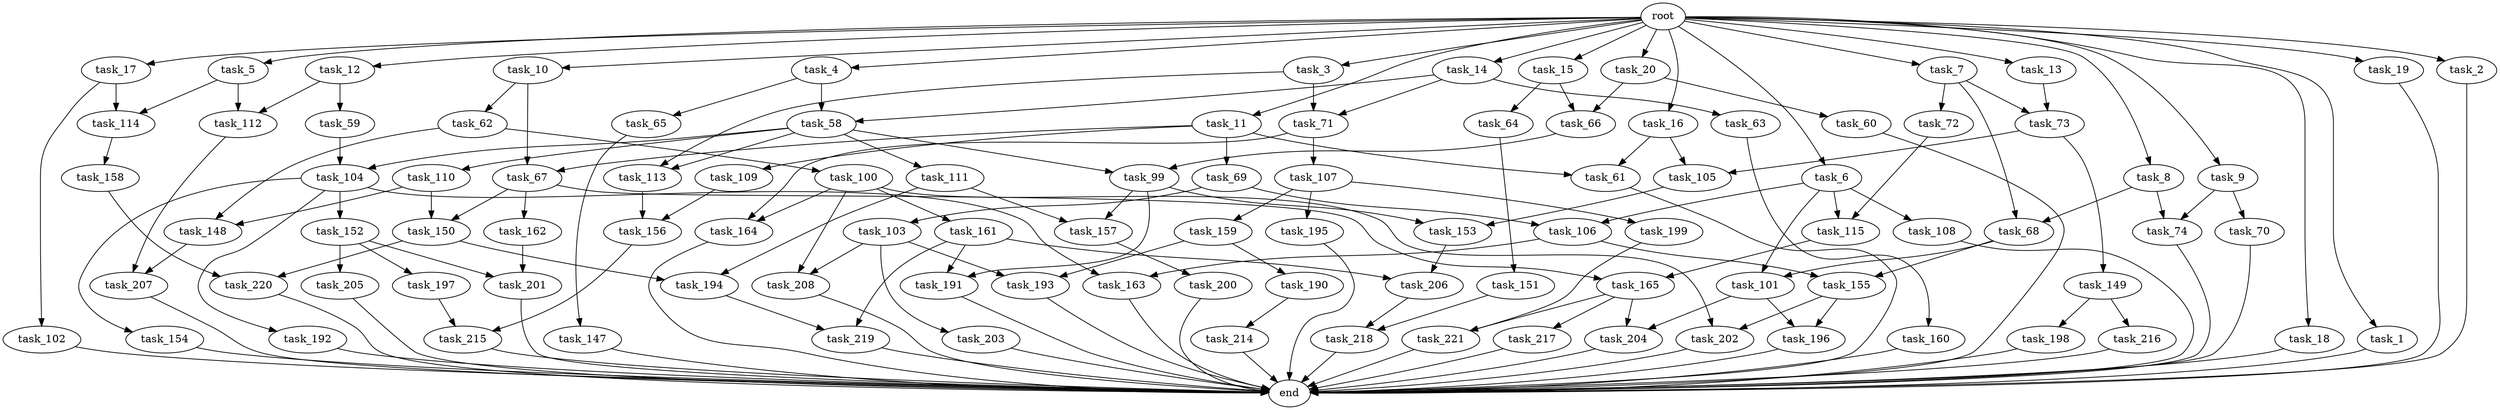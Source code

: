 digraph G {
  task_105 [size="523986010112.000000"];
  task_163 [size="1408749273088.000000"];
  task_15 [size="1024.000000"];
  task_102 [size="214748364800.000000"];
  task_206 [size="618475290624.000000"];
  task_207 [size="833223655424.000000"];
  task_153 [size="910533066752.000000"];
  task_191 [size="1005022347264.000000"];
  task_7 [size="1024.000000"];
  task_104 [size="1391569403904.000000"];
  task_220 [size="352187318272.000000"];
  task_197 [size="420906795008.000000"];
  task_214 [size="309237645312.000000"];
  task_154 [size="858993459200.000000"];
  task_106 [size="584115552256.000000"];
  task_204 [size="773094113280.000000"];
  task_155 [size="687194767360.000000"];
  task_9 [size="1024.000000"];
  task_196 [size="730144440320.000000"];
  task_216 [size="549755813888.000000"];
  task_112 [size="292057776128.000000"];
  task_147 [size="34359738368.000000"];
  task_59 [size="214748364800.000000"];
  task_164 [size="171798691840.000000"];
  task_217 [size="77309411328.000000"];
  task_73 [size="558345748480.000000"];
  task_64 [size="858993459200.000000"];
  task_198 [size="549755813888.000000"];
  task_65 [size="695784701952.000000"];
  task_150 [size="1554778161152.000000"];
  task_18 [size="1024.000000"];
  task_159 [size="34359738368.000000"];
  task_63 [size="309237645312.000000"];
  task_68 [size="446676598784.000000"];
  task_115 [size="343597383680.000000"];
  task_58 [size="1005022347264.000000"];
  task_160 [size="77309411328.000000"];
  task_190 [size="420906795008.000000"];
  task_61 [size="523986010112.000000"];
  task_11 [size="1024.000000"];
  task_1 [size="1024.000000"];
  task_165 [size="996432412672.000000"];
  task_157 [size="1245540515840.000000"];
  task_109 [size="309237645312.000000"];
  task_201 [size="970662608896.000000"];
  task_69 [size="309237645312.000000"];
  task_162 [size="858993459200.000000"];
  task_99 [size="730144440320.000000"];
  task_156 [size="833223655424.000000"];
  task_20 [size="1024.000000"];
  task_194 [size="764504178688.000000"];
  task_62 [size="77309411328.000000"];
  task_66 [size="1408749273088.000000"];
  task_148 [size="1391569403904.000000"];
  task_161 [size="137438953472.000000"];
  task_19 [size="1024.000000"];
  task_195 [size="34359738368.000000"];
  end [size="0.000000"];
  task_192 [size="858993459200.000000"];
  task_4 [size="1024.000000"];
  task_60 [size="549755813888.000000"];
  task_10 [size="1024.000000"];
  task_193 [size="635655159808.000000"];
  task_158 [size="858993459200.000000"];
  task_8 [size="1024.000000"];
  task_100 [size="695784701952.000000"];
  task_70 [size="34359738368.000000"];
  task_71 [size="730144440320.000000"];
  task_67 [size="386547056640.000000"];
  task_14 [size="1024.000000"];
  task_12 [size="1024.000000"];
  task_13 [size="1024.000000"];
  task_108 [size="34359738368.000000"];
  task_3 [size="1024.000000"];
  task_114 [size="292057776128.000000"];
  task_218 [size="1554778161152.000000"];
  task_103 [size="549755813888.000000"];
  task_113 [size="1116691496960.000000"];
  task_6 [size="1024.000000"];
  task_203 [size="214748364800.000000"];
  task_2 [size="1024.000000"];
  task_221 [size="214748364800.000000"];
  task_219 [size="730144440320.000000"];
  task_107 [size="34359738368.000000"];
  task_72 [size="137438953472.000000"];
  task_74 [size="343597383680.000000"];
  task_149 [size="309237645312.000000"];
  task_17 [size="1024.000000"];
  task_202 [size="171798691840.000000"];
  task_200 [size="77309411328.000000"];
  root [size="0.000000"];
  task_205 [size="420906795008.000000"];
  task_111 [size="695784701952.000000"];
  task_101 [size="171798691840.000000"];
  task_16 [size="1024.000000"];
  task_199 [size="34359738368.000000"];
  task_152 [size="858993459200.000000"];
  task_5 [size="1024.000000"];
  task_215 [size="687194767360.000000"];
  task_110 [size="695784701952.000000"];
  task_208 [size="352187318272.000000"];
  task_151 [size="137438953472.000000"];

  task_105 -> task_153 [size="209715200.000000"];
  task_163 -> end [size="1.000000"];
  task_15 -> task_66 [size="838860800.000000"];
  task_15 -> task_64 [size="838860800.000000"];
  task_102 -> end [size="1.000000"];
  task_206 -> task_218 [size="838860800.000000"];
  task_207 -> end [size="1.000000"];
  task_153 -> task_206 [size="301989888.000000"];
  task_191 -> end [size="1.000000"];
  task_7 -> task_68 [size="134217728.000000"];
  task_7 -> task_73 [size="134217728.000000"];
  task_7 -> task_72 [size="134217728.000000"];
  task_104 -> task_163 [size="838860800.000000"];
  task_104 -> task_192 [size="838860800.000000"];
  task_104 -> task_154 [size="838860800.000000"];
  task_104 -> task_152 [size="838860800.000000"];
  task_220 -> end [size="1.000000"];
  task_197 -> task_215 [size="134217728.000000"];
  task_214 -> end [size="1.000000"];
  task_154 -> end [size="1.000000"];
  task_106 -> task_163 [size="536870912.000000"];
  task_106 -> task_155 [size="536870912.000000"];
  task_204 -> end [size="1.000000"];
  task_155 -> task_196 [size="33554432.000000"];
  task_155 -> task_202 [size="33554432.000000"];
  task_9 -> task_70 [size="33554432.000000"];
  task_9 -> task_74 [size="33554432.000000"];
  task_196 -> end [size="1.000000"];
  task_216 -> end [size="1.000000"];
  task_112 -> task_207 [size="134217728.000000"];
  task_147 -> end [size="1.000000"];
  task_59 -> task_104 [size="679477248.000000"];
  task_164 -> end [size="1.000000"];
  task_217 -> end [size="1.000000"];
  task_73 -> task_149 [size="301989888.000000"];
  task_73 -> task_105 [size="301989888.000000"];
  task_64 -> task_151 [size="134217728.000000"];
  task_198 -> end [size="1.000000"];
  task_65 -> task_147 [size="33554432.000000"];
  task_150 -> task_220 [size="209715200.000000"];
  task_150 -> task_194 [size="209715200.000000"];
  task_18 -> end [size="1.000000"];
  task_159 -> task_193 [size="411041792.000000"];
  task_159 -> task_190 [size="411041792.000000"];
  task_63 -> task_160 [size="75497472.000000"];
  task_68 -> task_101 [size="134217728.000000"];
  task_68 -> task_155 [size="134217728.000000"];
  task_115 -> task_165 [size="134217728.000000"];
  task_58 -> task_110 [size="679477248.000000"];
  task_58 -> task_104 [size="679477248.000000"];
  task_58 -> task_99 [size="679477248.000000"];
  task_58 -> task_113 [size="679477248.000000"];
  task_58 -> task_111 [size="679477248.000000"];
  task_160 -> end [size="1.000000"];
  task_190 -> task_214 [size="301989888.000000"];
  task_61 -> end [size="1.000000"];
  task_11 -> task_109 [size="301989888.000000"];
  task_11 -> task_67 [size="301989888.000000"];
  task_11 -> task_61 [size="301989888.000000"];
  task_11 -> task_69 [size="301989888.000000"];
  task_1 -> end [size="1.000000"];
  task_165 -> task_204 [size="75497472.000000"];
  task_165 -> task_217 [size="75497472.000000"];
  task_165 -> task_221 [size="75497472.000000"];
  task_157 -> task_200 [size="75497472.000000"];
  task_109 -> task_156 [size="134217728.000000"];
  task_201 -> end [size="1.000000"];
  task_69 -> task_103 [size="536870912.000000"];
  task_69 -> task_106 [size="536870912.000000"];
  task_162 -> task_201 [size="536870912.000000"];
  task_99 -> task_153 [size="679477248.000000"];
  task_99 -> task_191 [size="679477248.000000"];
  task_99 -> task_157 [size="679477248.000000"];
  task_156 -> task_215 [size="536870912.000000"];
  task_20 -> task_66 [size="536870912.000000"];
  task_20 -> task_60 [size="536870912.000000"];
  task_194 -> task_219 [size="411041792.000000"];
  task_62 -> task_100 [size="679477248.000000"];
  task_62 -> task_148 [size="679477248.000000"];
  task_66 -> task_99 [size="33554432.000000"];
  task_148 -> task_207 [size="679477248.000000"];
  task_161 -> task_206 [size="301989888.000000"];
  task_161 -> task_191 [size="301989888.000000"];
  task_161 -> task_219 [size="301989888.000000"];
  task_19 -> end [size="1.000000"];
  task_195 -> end [size="1.000000"];
  task_192 -> end [size="1.000000"];
  task_4 -> task_58 [size="679477248.000000"];
  task_4 -> task_65 [size="679477248.000000"];
  task_60 -> end [size="1.000000"];
  task_10 -> task_67 [size="75497472.000000"];
  task_10 -> task_62 [size="75497472.000000"];
  task_193 -> end [size="1.000000"];
  task_158 -> task_220 [size="134217728.000000"];
  task_8 -> task_68 [size="301989888.000000"];
  task_8 -> task_74 [size="301989888.000000"];
  task_100 -> task_164 [size="134217728.000000"];
  task_100 -> task_161 [size="134217728.000000"];
  task_100 -> task_202 [size="134217728.000000"];
  task_100 -> task_208 [size="134217728.000000"];
  task_70 -> end [size="1.000000"];
  task_71 -> task_164 [size="33554432.000000"];
  task_71 -> task_107 [size="33554432.000000"];
  task_67 -> task_150 [size="838860800.000000"];
  task_67 -> task_162 [size="838860800.000000"];
  task_67 -> task_165 [size="838860800.000000"];
  task_14 -> task_58 [size="301989888.000000"];
  task_14 -> task_63 [size="301989888.000000"];
  task_14 -> task_71 [size="301989888.000000"];
  task_12 -> task_112 [size="209715200.000000"];
  task_12 -> task_59 [size="209715200.000000"];
  task_13 -> task_73 [size="411041792.000000"];
  task_108 -> end [size="1.000000"];
  task_3 -> task_113 [size="411041792.000000"];
  task_3 -> task_71 [size="411041792.000000"];
  task_114 -> task_158 [size="838860800.000000"];
  task_218 -> end [size="1.000000"];
  task_103 -> task_193 [size="209715200.000000"];
  task_103 -> task_203 [size="209715200.000000"];
  task_103 -> task_208 [size="209715200.000000"];
  task_113 -> task_156 [size="679477248.000000"];
  task_6 -> task_108 [size="33554432.000000"];
  task_6 -> task_101 [size="33554432.000000"];
  task_6 -> task_106 [size="33554432.000000"];
  task_6 -> task_115 [size="33554432.000000"];
  task_203 -> end [size="1.000000"];
  task_2 -> end [size="1.000000"];
  task_221 -> end [size="1.000000"];
  task_219 -> end [size="1.000000"];
  task_107 -> task_199 [size="33554432.000000"];
  task_107 -> task_195 [size="33554432.000000"];
  task_107 -> task_159 [size="33554432.000000"];
  task_72 -> task_115 [size="301989888.000000"];
  task_74 -> end [size="1.000000"];
  task_149 -> task_216 [size="536870912.000000"];
  task_149 -> task_198 [size="536870912.000000"];
  task_17 -> task_114 [size="209715200.000000"];
  task_17 -> task_102 [size="209715200.000000"];
  task_202 -> end [size="1.000000"];
  task_200 -> end [size="1.000000"];
  root -> task_13 [size="1.000000"];
  root -> task_17 [size="1.000000"];
  root -> task_3 [size="1.000000"];
  root -> task_4 [size="1.000000"];
  root -> task_20 [size="1.000000"];
  root -> task_15 [size="1.000000"];
  root -> task_10 [size="1.000000"];
  root -> task_6 [size="1.000000"];
  root -> task_11 [size="1.000000"];
  root -> task_9 [size="1.000000"];
  root -> task_16 [size="1.000000"];
  root -> task_8 [size="1.000000"];
  root -> task_18 [size="1.000000"];
  root -> task_1 [size="1.000000"];
  root -> task_5 [size="1.000000"];
  root -> task_19 [size="1.000000"];
  root -> task_2 [size="1.000000"];
  root -> task_14 [size="1.000000"];
  root -> task_7 [size="1.000000"];
  root -> task_12 [size="1.000000"];
  task_205 -> end [size="1.000000"];
  task_111 -> task_194 [size="536870912.000000"];
  task_111 -> task_157 [size="536870912.000000"];
  task_101 -> task_204 [size="679477248.000000"];
  task_101 -> task_196 [size="679477248.000000"];
  task_16 -> task_61 [size="209715200.000000"];
  task_16 -> task_105 [size="209715200.000000"];
  task_199 -> task_221 [size="134217728.000000"];
  task_152 -> task_201 [size="411041792.000000"];
  task_152 -> task_197 [size="411041792.000000"];
  task_152 -> task_205 [size="411041792.000000"];
  task_5 -> task_112 [size="75497472.000000"];
  task_5 -> task_114 [size="75497472.000000"];
  task_215 -> end [size="1.000000"];
  task_110 -> task_150 [size="679477248.000000"];
  task_110 -> task_148 [size="679477248.000000"];
  task_208 -> end [size="1.000000"];
  task_151 -> task_218 [size="679477248.000000"];
}
